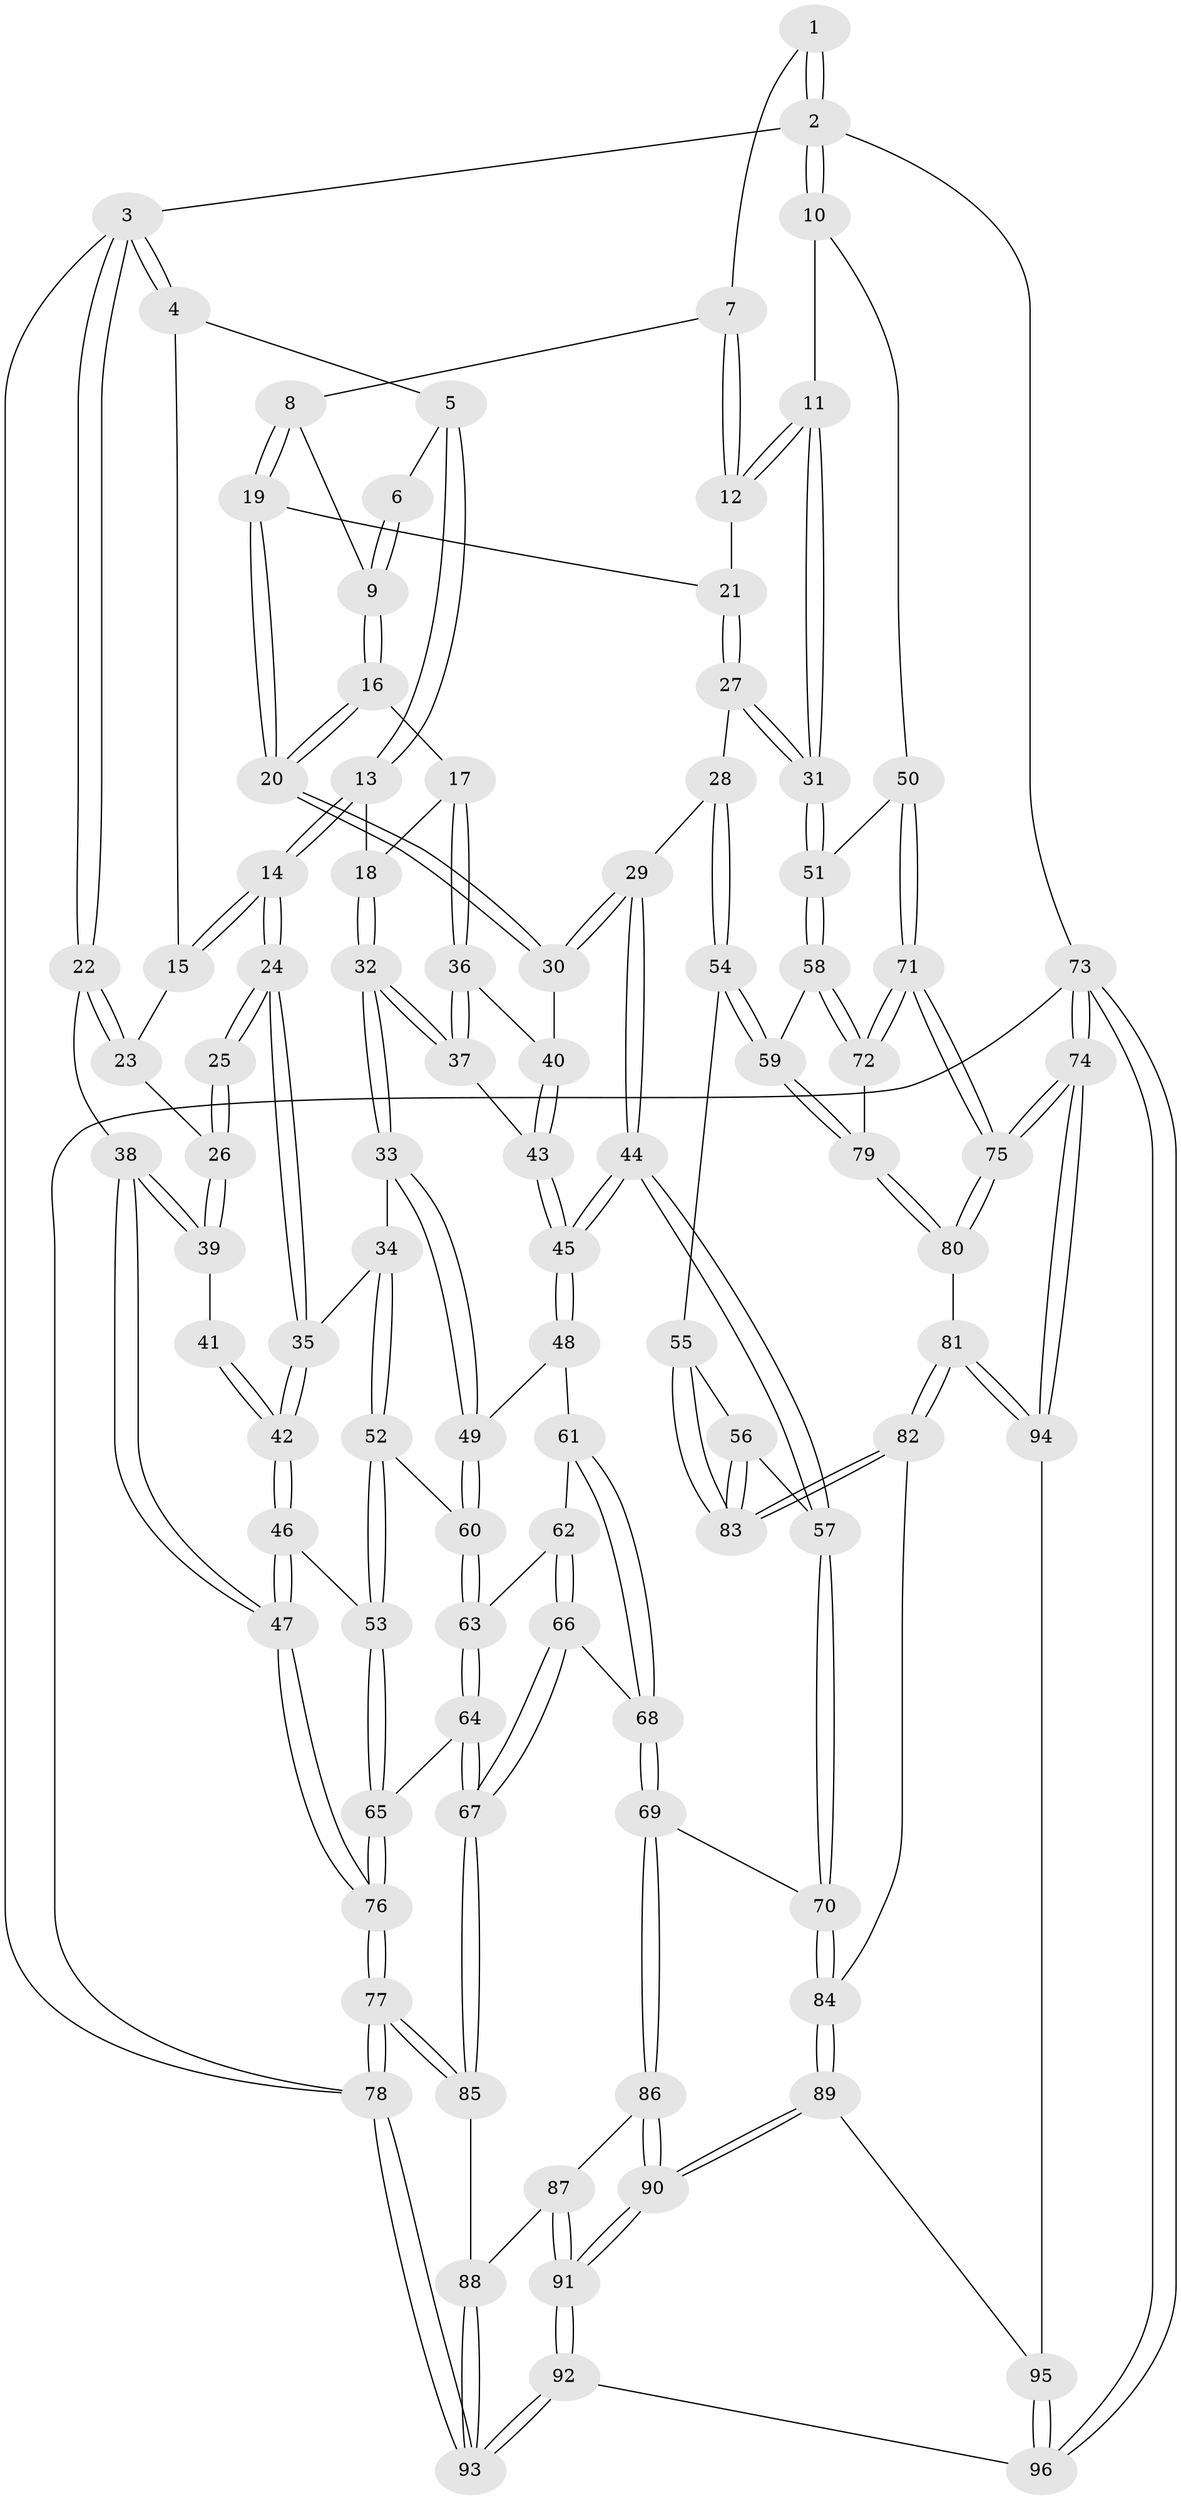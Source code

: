 // Generated by graph-tools (version 1.1) at 2025/16/03/09/25 04:16:49]
// undirected, 96 vertices, 237 edges
graph export_dot {
graph [start="1"]
  node [color=gray90,style=filled];
  1 [pos="+0.7861021694497556+0"];
  2 [pos="+1+0"];
  3 [pos="+0+0"];
  4 [pos="+0.1420808470300198+0"];
  5 [pos="+0.4025937369939958+0"];
  6 [pos="+0.5603212755331441+0"];
  7 [pos="+0.7847952158421744+0"];
  8 [pos="+0.7053404614552081+0.09420092451502632"];
  9 [pos="+0.6055567302924894+0.02346063901724116"];
  10 [pos="+1+0.013761575697105137"];
  11 [pos="+1+0.09541967983041515"];
  12 [pos="+0.8598790940822861+0.10803491864386784"];
  13 [pos="+0.3727872283681021+0.08357605927603194"];
  14 [pos="+0.2998090929446668+0.12674271971117076"];
  15 [pos="+0.12144292245329874+0.0800266384177853"];
  16 [pos="+0.5424218591132739+0.15403431235201104"];
  17 [pos="+0.4680131360648066+0.1396281571181717"];
  18 [pos="+0.37711109829073275+0.08739724692516557"];
  19 [pos="+0.7069170914817854+0.10615413680478286"];
  20 [pos="+0.6539839917516364+0.24442689666938586"];
  21 [pos="+0.8559852570946198+0.11229415591656824"];
  22 [pos="+0+0.045418817474462074"];
  23 [pos="+0.11979271343161262+0.08136499613432917"];
  24 [pos="+0.24273971685814774+0.27671177215624987"];
  25 [pos="+0.17672351084934432+0.2571385229223131"];
  26 [pos="+0.09321200984627033+0.18047112297802687"];
  27 [pos="+0.7890461728229203+0.33259045579532054"];
  28 [pos="+0.7808596782273083+0.33246791987355784"];
  29 [pos="+0.7384667688654372+0.3241521667771782"];
  30 [pos="+0.6628257072447962+0.26775177104371256"];
  31 [pos="+0.7968972546446365+0.33576706472357815"];
  32 [pos="+0.3987708209670166+0.3575559356695125"];
  33 [pos="+0.360260781059634+0.3860958663419283"];
  34 [pos="+0.3416513238151257+0.3792644578064585"];
  35 [pos="+0.26032568578280113+0.33637370935229566"];
  36 [pos="+0.456649054109782+0.31666553926683677"];
  37 [pos="+0.4159167226199857+0.35150891981257626"];
  38 [pos="+0+0.33545617714945997"];
  39 [pos="+0+0.28441885335107936"];
  40 [pos="+0.638540215590465+0.28010467513334586"];
  41 [pos="+0.11025019521106212+0.29346647376692253"];
  42 [pos="+0.1388180143067591+0.4297527430980822"];
  43 [pos="+0.5308581605892903+0.4074593417156834"];
  44 [pos="+0.5847825390831679+0.5348600554280933"];
  45 [pos="+0.5503786098704779+0.5049309333390583"];
  46 [pos="+0.10193410472574665+0.4688944453610822"];
  47 [pos="+0+0.3999969816262839"];
  48 [pos="+0.39462054584072803+0.4692434492629662"];
  49 [pos="+0.3765425374388009+0.4471608196624993"];
  50 [pos="+1+0.335978004616016"];
  51 [pos="+0.8270057867165146+0.35325468921282954"];
  52 [pos="+0.23448232142169184+0.5019545404890882"];
  53 [pos="+0.12065935174758083+0.49997956922294245"];
  54 [pos="+0.7207422791874692+0.5789352335905019"];
  55 [pos="+0.7178459090082024+0.5790865813652116"];
  56 [pos="+0.6236260197118478+0.5674118852696172"];
  57 [pos="+0.58781145001186+0.5516206259695453"];
  58 [pos="+0.8762131576607242+0.555635445446681"];
  59 [pos="+0.8088248883715491+0.6144341940502925"];
  60 [pos="+0.29209530506748904+0.53035634749959"];
  61 [pos="+0.39771702778046236+0.5381558642504911"];
  62 [pos="+0.34895962956614546+0.573343436375729"];
  63 [pos="+0.28951292531992456+0.5513261401833186"];
  64 [pos="+0.24040811762868916+0.650009986293737"];
  65 [pos="+0.13787156301088196+0.5700846123710605"];
  66 [pos="+0.3227698333125571+0.667814597406469"];
  67 [pos="+0.25841640988384706+0.6845592799122843"];
  68 [pos="+0.4590938064052347+0.6658645524601443"];
  69 [pos="+0.4896421268371767+0.6803763023953499"];
  70 [pos="+0.49413611765500126+0.6789214540068627"];
  71 [pos="+1+0.6390662177276024"];
  72 [pos="+1+0.6346313208105492"];
  73 [pos="+1+1"];
  74 [pos="+1+1"];
  75 [pos="+1+1"];
  76 [pos="+0+1"];
  77 [pos="+0+1"];
  78 [pos="+0+1"];
  79 [pos="+0.8027552503605591+0.7333595009572221"];
  80 [pos="+0.7867827185904025+0.7726112799307232"];
  81 [pos="+0.7248634790963183+0.7958560197704434"];
  82 [pos="+0.6945874292056089+0.7887096802123069"];
  83 [pos="+0.6833194532157728+0.7263499146190733"];
  84 [pos="+0.6684508238438439+0.7910694126307155"];
  85 [pos="+0.23529237034787714+0.7711467857329434"];
  86 [pos="+0.46519682159073084+0.7481014842113988"];
  87 [pos="+0.3568528204061816+0.821707567615645"];
  88 [pos="+0.35187964595475085+0.819715528055891"];
  89 [pos="+0.5253644136978085+0.9332345481198328"];
  90 [pos="+0.5247250137261366+0.9335603906966621"];
  91 [pos="+0.4390323176476821+1"];
  92 [pos="+0.4005380720251606+1"];
  93 [pos="+0.046734360140621746+1"];
  94 [pos="+0.7295544352414562+0.8971068026157453"];
  95 [pos="+0.6989615584236955+0.9629291480668024"];
  96 [pos="+0.7626620694873014+1"];
  1 -- 2;
  1 -- 2;
  1 -- 7;
  2 -- 3;
  2 -- 10;
  2 -- 10;
  2 -- 73;
  3 -- 4;
  3 -- 4;
  3 -- 22;
  3 -- 22;
  3 -- 78;
  4 -- 5;
  4 -- 15;
  5 -- 6;
  5 -- 13;
  5 -- 13;
  6 -- 9;
  6 -- 9;
  7 -- 8;
  7 -- 12;
  7 -- 12;
  8 -- 9;
  8 -- 19;
  8 -- 19;
  9 -- 16;
  9 -- 16;
  10 -- 11;
  10 -- 50;
  11 -- 12;
  11 -- 12;
  11 -- 31;
  11 -- 31;
  12 -- 21;
  13 -- 14;
  13 -- 14;
  13 -- 18;
  14 -- 15;
  14 -- 15;
  14 -- 24;
  14 -- 24;
  15 -- 23;
  16 -- 17;
  16 -- 20;
  16 -- 20;
  17 -- 18;
  17 -- 36;
  17 -- 36;
  18 -- 32;
  18 -- 32;
  19 -- 20;
  19 -- 20;
  19 -- 21;
  20 -- 30;
  20 -- 30;
  21 -- 27;
  21 -- 27;
  22 -- 23;
  22 -- 23;
  22 -- 38;
  23 -- 26;
  24 -- 25;
  24 -- 25;
  24 -- 35;
  24 -- 35;
  25 -- 26;
  25 -- 26;
  26 -- 39;
  26 -- 39;
  27 -- 28;
  27 -- 31;
  27 -- 31;
  28 -- 29;
  28 -- 54;
  28 -- 54;
  29 -- 30;
  29 -- 30;
  29 -- 44;
  29 -- 44;
  30 -- 40;
  31 -- 51;
  31 -- 51;
  32 -- 33;
  32 -- 33;
  32 -- 37;
  32 -- 37;
  33 -- 34;
  33 -- 49;
  33 -- 49;
  34 -- 35;
  34 -- 52;
  34 -- 52;
  35 -- 42;
  35 -- 42;
  36 -- 37;
  36 -- 37;
  36 -- 40;
  37 -- 43;
  38 -- 39;
  38 -- 39;
  38 -- 47;
  38 -- 47;
  39 -- 41;
  40 -- 43;
  40 -- 43;
  41 -- 42;
  41 -- 42;
  42 -- 46;
  42 -- 46;
  43 -- 45;
  43 -- 45;
  44 -- 45;
  44 -- 45;
  44 -- 57;
  44 -- 57;
  45 -- 48;
  45 -- 48;
  46 -- 47;
  46 -- 47;
  46 -- 53;
  47 -- 76;
  47 -- 76;
  48 -- 49;
  48 -- 61;
  49 -- 60;
  49 -- 60;
  50 -- 51;
  50 -- 71;
  50 -- 71;
  51 -- 58;
  51 -- 58;
  52 -- 53;
  52 -- 53;
  52 -- 60;
  53 -- 65;
  53 -- 65;
  54 -- 55;
  54 -- 59;
  54 -- 59;
  55 -- 56;
  55 -- 83;
  55 -- 83;
  56 -- 57;
  56 -- 83;
  56 -- 83;
  57 -- 70;
  57 -- 70;
  58 -- 59;
  58 -- 72;
  58 -- 72;
  59 -- 79;
  59 -- 79;
  60 -- 63;
  60 -- 63;
  61 -- 62;
  61 -- 68;
  61 -- 68;
  62 -- 63;
  62 -- 66;
  62 -- 66;
  63 -- 64;
  63 -- 64;
  64 -- 65;
  64 -- 67;
  64 -- 67;
  65 -- 76;
  65 -- 76;
  66 -- 67;
  66 -- 67;
  66 -- 68;
  67 -- 85;
  67 -- 85;
  68 -- 69;
  68 -- 69;
  69 -- 70;
  69 -- 86;
  69 -- 86;
  70 -- 84;
  70 -- 84;
  71 -- 72;
  71 -- 72;
  71 -- 75;
  71 -- 75;
  72 -- 79;
  73 -- 74;
  73 -- 74;
  73 -- 96;
  73 -- 96;
  73 -- 78;
  74 -- 75;
  74 -- 75;
  74 -- 94;
  74 -- 94;
  75 -- 80;
  75 -- 80;
  76 -- 77;
  76 -- 77;
  77 -- 78;
  77 -- 78;
  77 -- 85;
  77 -- 85;
  78 -- 93;
  78 -- 93;
  79 -- 80;
  79 -- 80;
  80 -- 81;
  81 -- 82;
  81 -- 82;
  81 -- 94;
  81 -- 94;
  82 -- 83;
  82 -- 83;
  82 -- 84;
  84 -- 89;
  84 -- 89;
  85 -- 88;
  86 -- 87;
  86 -- 90;
  86 -- 90;
  87 -- 88;
  87 -- 91;
  87 -- 91;
  88 -- 93;
  88 -- 93;
  89 -- 90;
  89 -- 90;
  89 -- 95;
  90 -- 91;
  90 -- 91;
  91 -- 92;
  91 -- 92;
  92 -- 93;
  92 -- 93;
  92 -- 96;
  94 -- 95;
  95 -- 96;
  95 -- 96;
}
